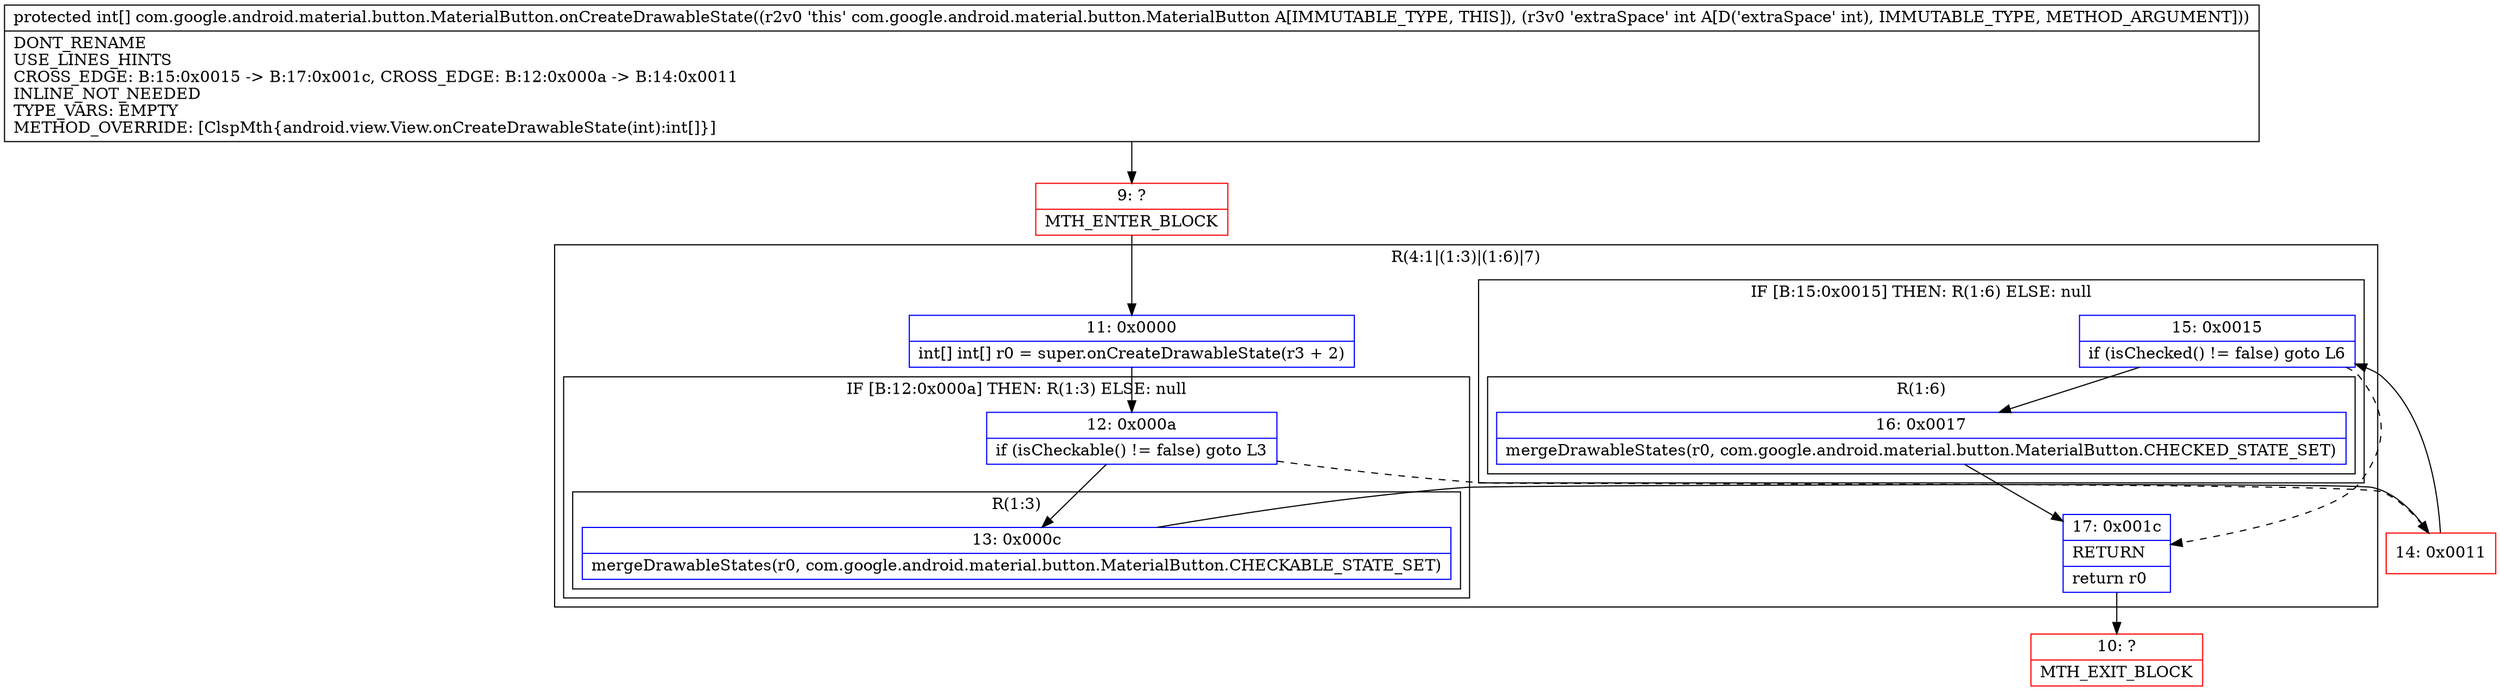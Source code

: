 digraph "CFG forcom.google.android.material.button.MaterialButton.onCreateDrawableState(I)[I" {
subgraph cluster_Region_772725019 {
label = "R(4:1|(1:3)|(1:6)|7)";
node [shape=record,color=blue];
Node_11 [shape=record,label="{11\:\ 0x0000|int[] int[] r0 = super.onCreateDrawableState(r3 + 2)\l}"];
subgraph cluster_IfRegion_1307856743 {
label = "IF [B:12:0x000a] THEN: R(1:3) ELSE: null";
node [shape=record,color=blue];
Node_12 [shape=record,label="{12\:\ 0x000a|if (isCheckable() != false) goto L3\l}"];
subgraph cluster_Region_312065947 {
label = "R(1:3)";
node [shape=record,color=blue];
Node_13 [shape=record,label="{13\:\ 0x000c|mergeDrawableStates(r0, com.google.android.material.button.MaterialButton.CHECKABLE_STATE_SET)\l}"];
}
}
subgraph cluster_IfRegion_529358032 {
label = "IF [B:15:0x0015] THEN: R(1:6) ELSE: null";
node [shape=record,color=blue];
Node_15 [shape=record,label="{15\:\ 0x0015|if (isChecked() != false) goto L6\l}"];
subgraph cluster_Region_459417544 {
label = "R(1:6)";
node [shape=record,color=blue];
Node_16 [shape=record,label="{16\:\ 0x0017|mergeDrawableStates(r0, com.google.android.material.button.MaterialButton.CHECKED_STATE_SET)\l}"];
}
}
Node_17 [shape=record,label="{17\:\ 0x001c|RETURN\l|return r0\l}"];
}
Node_9 [shape=record,color=red,label="{9\:\ ?|MTH_ENTER_BLOCK\l}"];
Node_14 [shape=record,color=red,label="{14\:\ 0x0011}"];
Node_10 [shape=record,color=red,label="{10\:\ ?|MTH_EXIT_BLOCK\l}"];
MethodNode[shape=record,label="{protected int[] com.google.android.material.button.MaterialButton.onCreateDrawableState((r2v0 'this' com.google.android.material.button.MaterialButton A[IMMUTABLE_TYPE, THIS]), (r3v0 'extraSpace' int A[D('extraSpace' int), IMMUTABLE_TYPE, METHOD_ARGUMENT]))  | DONT_RENAME\lUSE_LINES_HINTS\lCROSS_EDGE: B:15:0x0015 \-\> B:17:0x001c, CROSS_EDGE: B:12:0x000a \-\> B:14:0x0011\lINLINE_NOT_NEEDED\lTYPE_VARS: EMPTY\lMETHOD_OVERRIDE: [ClspMth\{android.view.View.onCreateDrawableState(int):int[]\}]\l}"];
MethodNode -> Node_9;Node_11 -> Node_12;
Node_12 -> Node_13;
Node_12 -> Node_14[style=dashed];
Node_13 -> Node_14;
Node_15 -> Node_16;
Node_15 -> Node_17[style=dashed];
Node_16 -> Node_17;
Node_17 -> Node_10;
Node_9 -> Node_11;
Node_14 -> Node_15;
}

